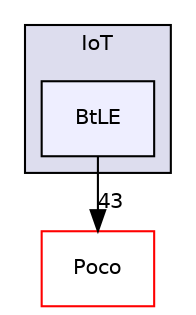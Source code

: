 digraph "AppFrameWork/include/IoT/BtLE" {
  compound=true
  node [ fontsize="10", fontname="Helvetica"];
  edge [ labelfontsize="10", labelfontname="Helvetica"];
  subgraph clusterdir_b3cd7bd63d954071f0f0f4c2b9f78ea6 {
    graph [ bgcolor="#ddddee", pencolor="black", label="IoT" fontname="Helvetica", fontsize="10", URL="dir_b3cd7bd63d954071f0f0f4c2b9f78ea6.html"]
  dir_4022655b2cd79dec88b2640e590841de [shape=box, label="BtLE", style="filled", fillcolor="#eeeeff", pencolor="black", URL="dir_4022655b2cd79dec88b2640e590841de.html"];
  }
  dir_59c12342eddca02fbd00a40f57d0211b [shape=box label="Poco" fillcolor="white" style="filled" color="red" URL="dir_59c12342eddca02fbd00a40f57d0211b.html"];
  dir_4022655b2cd79dec88b2640e590841de->dir_59c12342eddca02fbd00a40f57d0211b [headlabel="43", labeldistance=1.5 headhref="dir_000013_000025.html"];
}
